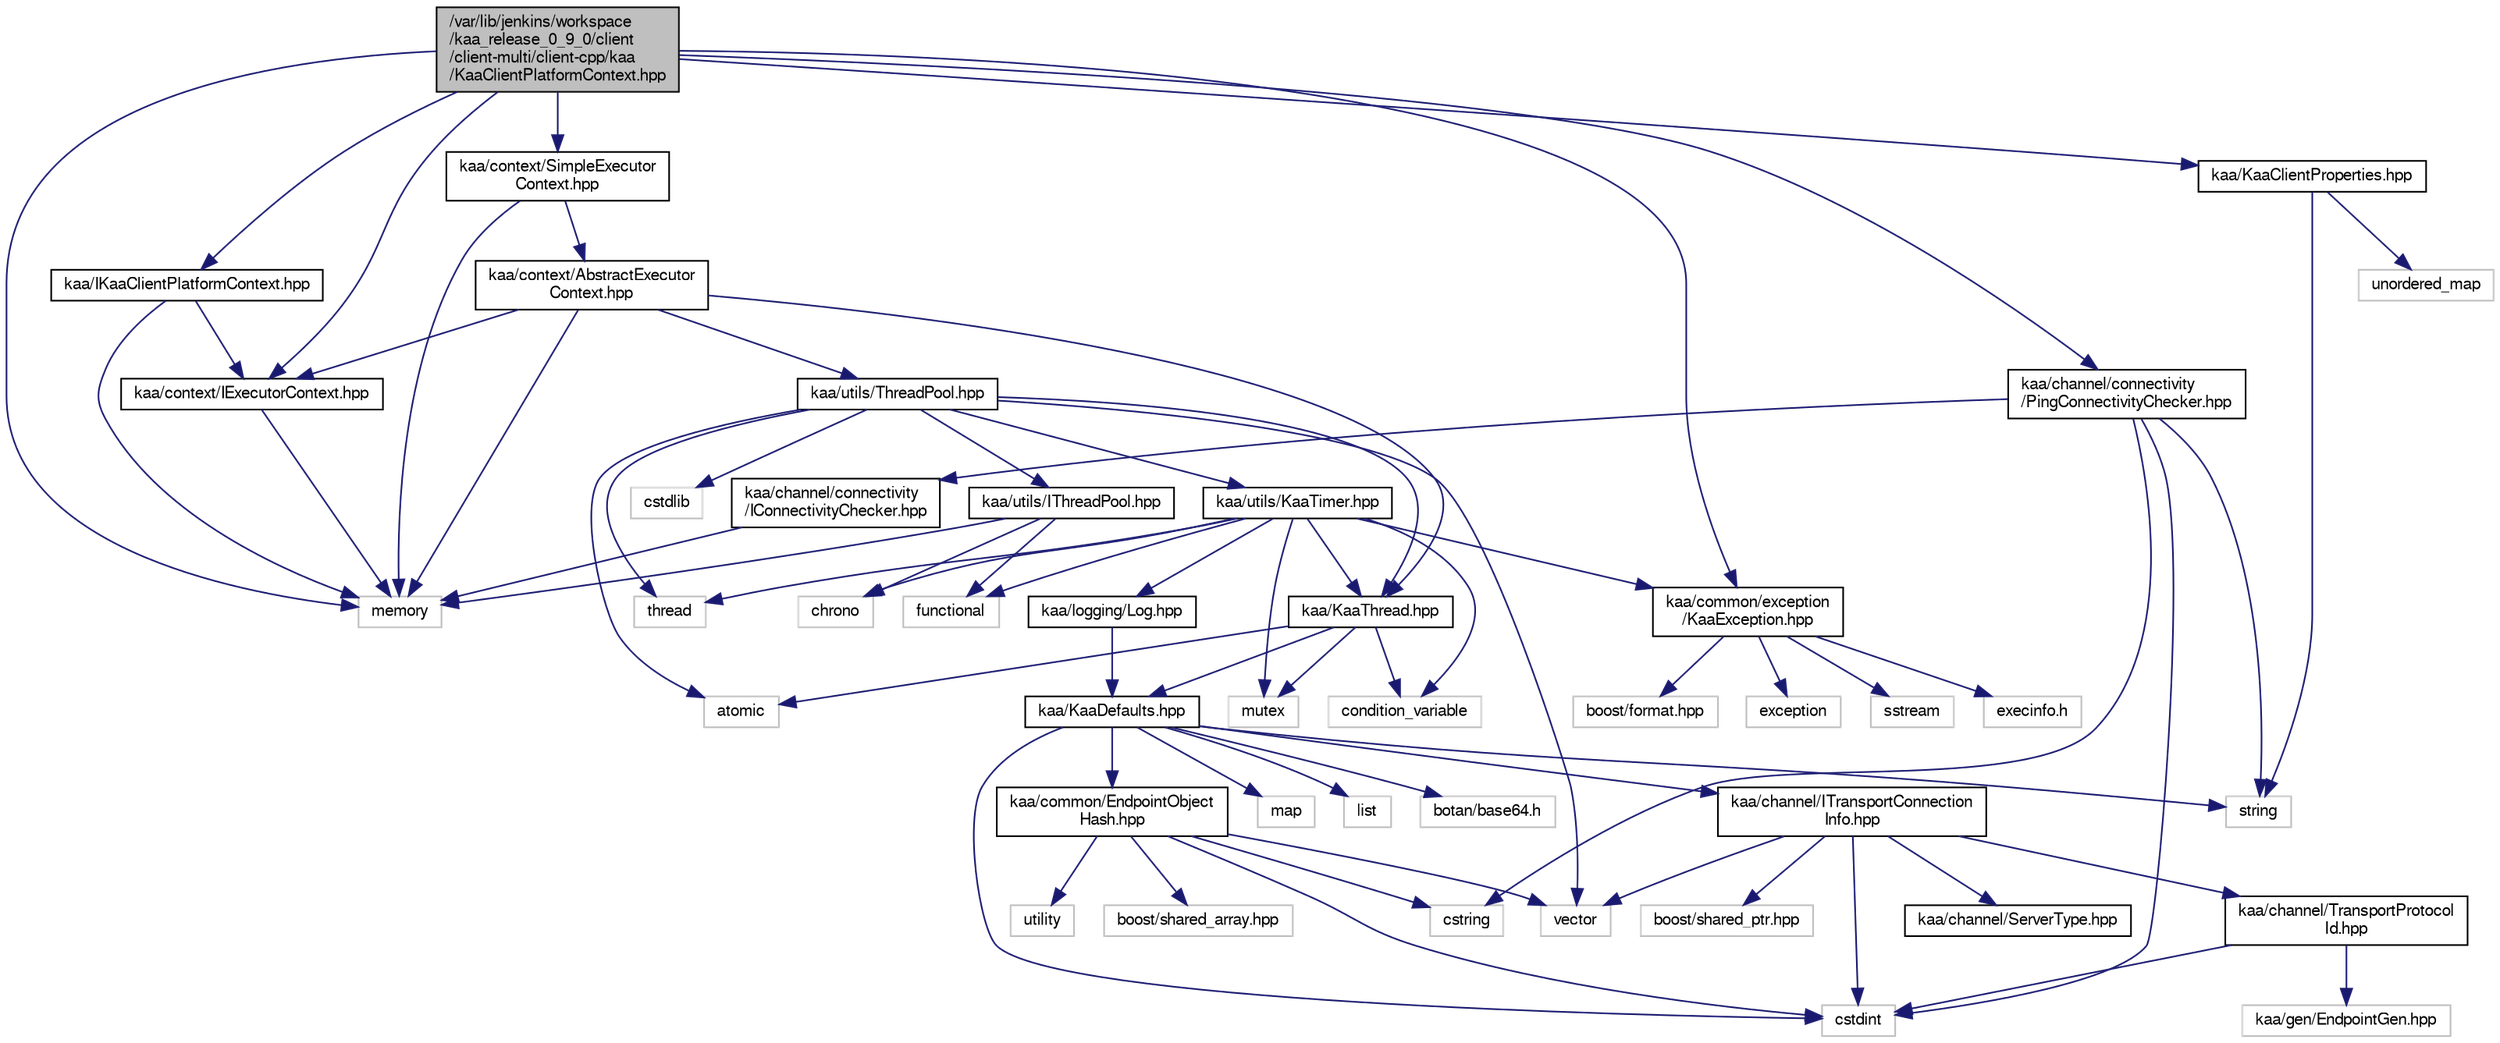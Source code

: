 digraph "/var/lib/jenkins/workspace/kaa_release_0_9_0/client/client-multi/client-cpp/kaa/KaaClientPlatformContext.hpp"
{
  bgcolor="transparent";
  edge [fontname="FreeSans",fontsize="10",labelfontname="FreeSans",labelfontsize="10"];
  node [fontname="FreeSans",fontsize="10",shape=record];
  Node1 [label="/var/lib/jenkins/workspace\l/kaa_release_0_9_0/client\l/client-multi/client-cpp/kaa\l/KaaClientPlatformContext.hpp",height=0.2,width=0.4,color="black", fillcolor="grey75", style="filled" fontcolor="black"];
  Node1 -> Node2 [color="midnightblue",fontsize="10",style="solid",fontname="FreeSans"];
  Node2 [label="memory",height=0.2,width=0.4,color="grey75"];
  Node1 -> Node3 [color="midnightblue",fontsize="10",style="solid",fontname="FreeSans"];
  Node3 [label="kaa/KaaClientProperties.hpp",height=0.2,width=0.4,color="black",URL="$KaaClientProperties_8hpp.html"];
  Node3 -> Node4 [color="midnightblue",fontsize="10",style="solid",fontname="FreeSans"];
  Node4 [label="string",height=0.2,width=0.4,color="grey75"];
  Node3 -> Node5 [color="midnightblue",fontsize="10",style="solid",fontname="FreeSans"];
  Node5 [label="unordered_map",height=0.2,width=0.4,color="grey75"];
  Node1 -> Node6 [color="midnightblue",fontsize="10",style="solid",fontname="FreeSans"];
  Node6 [label="kaa/IKaaClientPlatformContext.hpp",height=0.2,width=0.4,color="black",URL="$IKaaClientPlatformContext_8hpp.html"];
  Node6 -> Node2 [color="midnightblue",fontsize="10",style="solid",fontname="FreeSans"];
  Node6 -> Node7 [color="midnightblue",fontsize="10",style="solid",fontname="FreeSans"];
  Node7 [label="kaa/context/IExecutorContext.hpp",height=0.2,width=0.4,color="black",URL="$IExecutorContext_8hpp.html"];
  Node7 -> Node2 [color="midnightblue",fontsize="10",style="solid",fontname="FreeSans"];
  Node1 -> Node7 [color="midnightblue",fontsize="10",style="solid",fontname="FreeSans"];
  Node1 -> Node8 [color="midnightblue",fontsize="10",style="solid",fontname="FreeSans"];
  Node8 [label="kaa/context/SimpleExecutor\lContext.hpp",height=0.2,width=0.4,color="black",URL="$SimpleExecutorContext_8hpp.html"];
  Node8 -> Node2 [color="midnightblue",fontsize="10",style="solid",fontname="FreeSans"];
  Node8 -> Node9 [color="midnightblue",fontsize="10",style="solid",fontname="FreeSans"];
  Node9 [label="kaa/context/AbstractExecutor\lContext.hpp",height=0.2,width=0.4,color="black",URL="$AbstractExecutorContext_8hpp.html"];
  Node9 -> Node2 [color="midnightblue",fontsize="10",style="solid",fontname="FreeSans"];
  Node9 -> Node10 [color="midnightblue",fontsize="10",style="solid",fontname="FreeSans"];
  Node10 [label="kaa/KaaThread.hpp",height=0.2,width=0.4,color="black",URL="$KaaThread_8hpp.html"];
  Node10 -> Node11 [color="midnightblue",fontsize="10",style="solid",fontname="FreeSans"];
  Node11 [label="kaa/KaaDefaults.hpp",height=0.2,width=0.4,color="black",URL="$KaaDefaults_8hpp.html"];
  Node11 -> Node12 [color="midnightblue",fontsize="10",style="solid",fontname="FreeSans"];
  Node12 [label="map",height=0.2,width=0.4,color="grey75"];
  Node11 -> Node13 [color="midnightblue",fontsize="10",style="solid",fontname="FreeSans"];
  Node13 [label="list",height=0.2,width=0.4,color="grey75"];
  Node11 -> Node4 [color="midnightblue",fontsize="10",style="solid",fontname="FreeSans"];
  Node11 -> Node14 [color="midnightblue",fontsize="10",style="solid",fontname="FreeSans"];
  Node14 [label="botan/base64.h",height=0.2,width=0.4,color="grey75"];
  Node11 -> Node15 [color="midnightblue",fontsize="10",style="solid",fontname="FreeSans"];
  Node15 [label="cstdint",height=0.2,width=0.4,color="grey75"];
  Node11 -> Node16 [color="midnightblue",fontsize="10",style="solid",fontname="FreeSans"];
  Node16 [label="kaa/common/EndpointObject\lHash.hpp",height=0.2,width=0.4,color="black",URL="$EndpointObjectHash_8hpp.html"];
  Node16 -> Node17 [color="midnightblue",fontsize="10",style="solid",fontname="FreeSans"];
  Node17 [label="utility",height=0.2,width=0.4,color="grey75"];
  Node16 -> Node18 [color="midnightblue",fontsize="10",style="solid",fontname="FreeSans"];
  Node18 [label="cstring",height=0.2,width=0.4,color="grey75"];
  Node16 -> Node19 [color="midnightblue",fontsize="10",style="solid",fontname="FreeSans"];
  Node19 [label="vector",height=0.2,width=0.4,color="grey75"];
  Node16 -> Node15 [color="midnightblue",fontsize="10",style="solid",fontname="FreeSans"];
  Node16 -> Node20 [color="midnightblue",fontsize="10",style="solid",fontname="FreeSans"];
  Node20 [label="boost/shared_array.hpp",height=0.2,width=0.4,color="grey75"];
  Node11 -> Node21 [color="midnightblue",fontsize="10",style="solid",fontname="FreeSans"];
  Node21 [label="kaa/channel/ITransportConnection\lInfo.hpp",height=0.2,width=0.4,color="black",URL="$ITransportConnectionInfo_8hpp.html"];
  Node21 -> Node15 [color="midnightblue",fontsize="10",style="solid",fontname="FreeSans"];
  Node21 -> Node19 [color="midnightblue",fontsize="10",style="solid",fontname="FreeSans"];
  Node21 -> Node22 [color="midnightblue",fontsize="10",style="solid",fontname="FreeSans"];
  Node22 [label="boost/shared_ptr.hpp",height=0.2,width=0.4,color="grey75"];
  Node21 -> Node23 [color="midnightblue",fontsize="10",style="solid",fontname="FreeSans"];
  Node23 [label="kaa/channel/ServerType.hpp",height=0.2,width=0.4,color="black",URL="$ServerType_8hpp.html"];
  Node21 -> Node24 [color="midnightblue",fontsize="10",style="solid",fontname="FreeSans"];
  Node24 [label="kaa/channel/TransportProtocol\lId.hpp",height=0.2,width=0.4,color="black",URL="$TransportProtocolId_8hpp.html"];
  Node24 -> Node15 [color="midnightblue",fontsize="10",style="solid",fontname="FreeSans"];
  Node24 -> Node25 [color="midnightblue",fontsize="10",style="solid",fontname="FreeSans"];
  Node25 [label="kaa/gen/EndpointGen.hpp",height=0.2,width=0.4,color="grey75"];
  Node10 -> Node26 [color="midnightblue",fontsize="10",style="solid",fontname="FreeSans"];
  Node26 [label="mutex",height=0.2,width=0.4,color="grey75"];
  Node10 -> Node27 [color="midnightblue",fontsize="10",style="solid",fontname="FreeSans"];
  Node27 [label="atomic",height=0.2,width=0.4,color="grey75"];
  Node10 -> Node28 [color="midnightblue",fontsize="10",style="solid",fontname="FreeSans"];
  Node28 [label="condition_variable",height=0.2,width=0.4,color="grey75"];
  Node9 -> Node29 [color="midnightblue",fontsize="10",style="solid",fontname="FreeSans"];
  Node29 [label="kaa/utils/ThreadPool.hpp",height=0.2,width=0.4,color="black",URL="$ThreadPool_8hpp.html"];
  Node29 -> Node27 [color="midnightblue",fontsize="10",style="solid",fontname="FreeSans"];
  Node29 -> Node30 [color="midnightblue",fontsize="10",style="solid",fontname="FreeSans"];
  Node30 [label="cstdlib",height=0.2,width=0.4,color="grey75"];
  Node29 -> Node19 [color="midnightblue",fontsize="10",style="solid",fontname="FreeSans"];
  Node29 -> Node31 [color="midnightblue",fontsize="10",style="solid",fontname="FreeSans"];
  Node31 [label="thread",height=0.2,width=0.4,color="grey75"];
  Node29 -> Node10 [color="midnightblue",fontsize="10",style="solid",fontname="FreeSans"];
  Node29 -> Node32 [color="midnightblue",fontsize="10",style="solid",fontname="FreeSans"];
  Node32 [label="kaa/utils/KaaTimer.hpp",height=0.2,width=0.4,color="black",URL="$KaaTimer_8hpp.html"];
  Node32 -> Node33 [color="midnightblue",fontsize="10",style="solid",fontname="FreeSans"];
  Node33 [label="chrono",height=0.2,width=0.4,color="grey75"];
  Node32 -> Node26 [color="midnightblue",fontsize="10",style="solid",fontname="FreeSans"];
  Node32 -> Node31 [color="midnightblue",fontsize="10",style="solid",fontname="FreeSans"];
  Node32 -> Node34 [color="midnightblue",fontsize="10",style="solid",fontname="FreeSans"];
  Node34 [label="functional",height=0.2,width=0.4,color="grey75"];
  Node32 -> Node28 [color="midnightblue",fontsize="10",style="solid",fontname="FreeSans"];
  Node32 -> Node10 [color="midnightblue",fontsize="10",style="solid",fontname="FreeSans"];
  Node32 -> Node35 [color="midnightblue",fontsize="10",style="solid",fontname="FreeSans"];
  Node35 [label="kaa/logging/Log.hpp",height=0.2,width=0.4,color="black",URL="$Log_8hpp.html"];
  Node35 -> Node11 [color="midnightblue",fontsize="10",style="solid",fontname="FreeSans"];
  Node32 -> Node36 [color="midnightblue",fontsize="10",style="solid",fontname="FreeSans"];
  Node36 [label="kaa/common/exception\l/KaaException.hpp",height=0.2,width=0.4,color="black",URL="$KaaException_8hpp.html"];
  Node36 -> Node37 [color="midnightblue",fontsize="10",style="solid",fontname="FreeSans"];
  Node37 [label="boost/format.hpp",height=0.2,width=0.4,color="grey75"];
  Node36 -> Node38 [color="midnightblue",fontsize="10",style="solid",fontname="FreeSans"];
  Node38 [label="exception",height=0.2,width=0.4,color="grey75"];
  Node36 -> Node39 [color="midnightblue",fontsize="10",style="solid",fontname="FreeSans"];
  Node39 [label="sstream",height=0.2,width=0.4,color="grey75"];
  Node36 -> Node40 [color="midnightblue",fontsize="10",style="solid",fontname="FreeSans"];
  Node40 [label="execinfo.h",height=0.2,width=0.4,color="grey75"];
  Node29 -> Node41 [color="midnightblue",fontsize="10",style="solid",fontname="FreeSans"];
  Node41 [label="kaa/utils/IThreadPool.hpp",height=0.2,width=0.4,color="black",URL="$IThreadPool_8hpp.html"];
  Node41 -> Node33 [color="midnightblue",fontsize="10",style="solid",fontname="FreeSans"];
  Node41 -> Node34 [color="midnightblue",fontsize="10",style="solid",fontname="FreeSans"];
  Node41 -> Node2 [color="midnightblue",fontsize="10",style="solid",fontname="FreeSans"];
  Node9 -> Node7 [color="midnightblue",fontsize="10",style="solid",fontname="FreeSans"];
  Node1 -> Node42 [color="midnightblue",fontsize="10",style="solid",fontname="FreeSans"];
  Node42 [label="kaa/channel/connectivity\l/PingConnectivityChecker.hpp",height=0.2,width=0.4,color="black",URL="$PingConnectivityChecker_8hpp.html"];
  Node42 -> Node18 [color="midnightblue",fontsize="10",style="solid",fontname="FreeSans"];
  Node42 -> Node4 [color="midnightblue",fontsize="10",style="solid",fontname="FreeSans"];
  Node42 -> Node15 [color="midnightblue",fontsize="10",style="solid",fontname="FreeSans"];
  Node42 -> Node43 [color="midnightblue",fontsize="10",style="solid",fontname="FreeSans"];
  Node43 [label="kaa/channel/connectivity\l/IConnectivityChecker.hpp",height=0.2,width=0.4,color="black",URL="$IConnectivityChecker_8hpp.html"];
  Node43 -> Node2 [color="midnightblue",fontsize="10",style="solid",fontname="FreeSans"];
  Node1 -> Node36 [color="midnightblue",fontsize="10",style="solid",fontname="FreeSans"];
}
